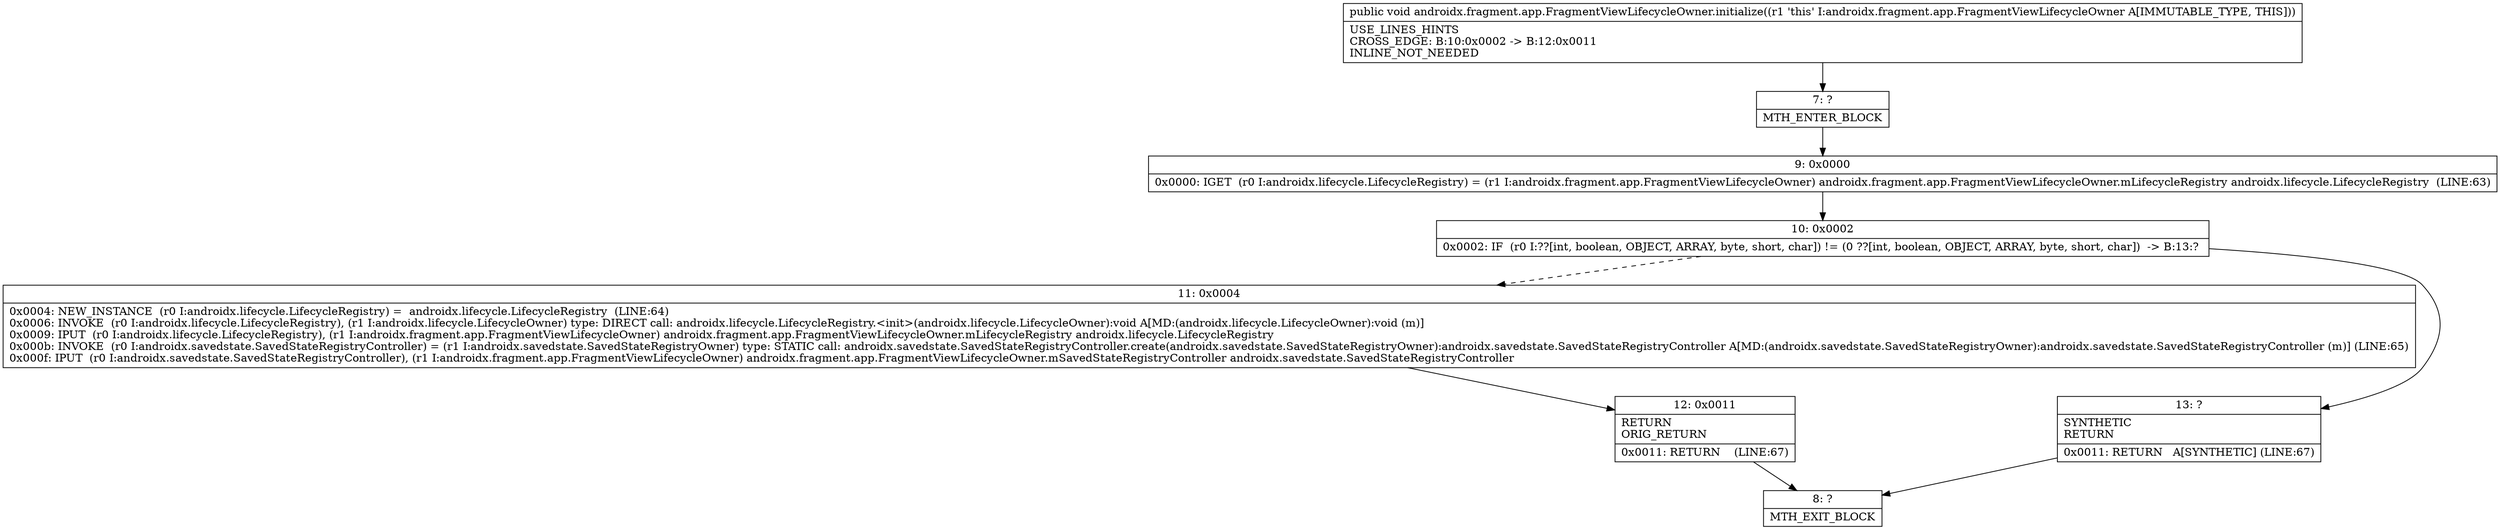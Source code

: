 digraph "CFG forandroidx.fragment.app.FragmentViewLifecycleOwner.initialize()V" {
Node_7 [shape=record,label="{7\:\ ?|MTH_ENTER_BLOCK\l}"];
Node_9 [shape=record,label="{9\:\ 0x0000|0x0000: IGET  (r0 I:androidx.lifecycle.LifecycleRegistry) = (r1 I:androidx.fragment.app.FragmentViewLifecycleOwner) androidx.fragment.app.FragmentViewLifecycleOwner.mLifecycleRegistry androidx.lifecycle.LifecycleRegistry  (LINE:63)\l}"];
Node_10 [shape=record,label="{10\:\ 0x0002|0x0002: IF  (r0 I:??[int, boolean, OBJECT, ARRAY, byte, short, char]) != (0 ??[int, boolean, OBJECT, ARRAY, byte, short, char])  \-\> B:13:? \l}"];
Node_11 [shape=record,label="{11\:\ 0x0004|0x0004: NEW_INSTANCE  (r0 I:androidx.lifecycle.LifecycleRegistry) =  androidx.lifecycle.LifecycleRegistry  (LINE:64)\l0x0006: INVOKE  (r0 I:androidx.lifecycle.LifecycleRegistry), (r1 I:androidx.lifecycle.LifecycleOwner) type: DIRECT call: androidx.lifecycle.LifecycleRegistry.\<init\>(androidx.lifecycle.LifecycleOwner):void A[MD:(androidx.lifecycle.LifecycleOwner):void (m)]\l0x0009: IPUT  (r0 I:androidx.lifecycle.LifecycleRegistry), (r1 I:androidx.fragment.app.FragmentViewLifecycleOwner) androidx.fragment.app.FragmentViewLifecycleOwner.mLifecycleRegistry androidx.lifecycle.LifecycleRegistry \l0x000b: INVOKE  (r0 I:androidx.savedstate.SavedStateRegistryController) = (r1 I:androidx.savedstate.SavedStateRegistryOwner) type: STATIC call: androidx.savedstate.SavedStateRegistryController.create(androidx.savedstate.SavedStateRegistryOwner):androidx.savedstate.SavedStateRegistryController A[MD:(androidx.savedstate.SavedStateRegistryOwner):androidx.savedstate.SavedStateRegistryController (m)] (LINE:65)\l0x000f: IPUT  (r0 I:androidx.savedstate.SavedStateRegistryController), (r1 I:androidx.fragment.app.FragmentViewLifecycleOwner) androidx.fragment.app.FragmentViewLifecycleOwner.mSavedStateRegistryController androidx.savedstate.SavedStateRegistryController \l}"];
Node_12 [shape=record,label="{12\:\ 0x0011|RETURN\lORIG_RETURN\l|0x0011: RETURN    (LINE:67)\l}"];
Node_8 [shape=record,label="{8\:\ ?|MTH_EXIT_BLOCK\l}"];
Node_13 [shape=record,label="{13\:\ ?|SYNTHETIC\lRETURN\l|0x0011: RETURN   A[SYNTHETIC] (LINE:67)\l}"];
MethodNode[shape=record,label="{public void androidx.fragment.app.FragmentViewLifecycleOwner.initialize((r1 'this' I:androidx.fragment.app.FragmentViewLifecycleOwner A[IMMUTABLE_TYPE, THIS]))  | USE_LINES_HINTS\lCROSS_EDGE: B:10:0x0002 \-\> B:12:0x0011\lINLINE_NOT_NEEDED\l}"];
MethodNode -> Node_7;Node_7 -> Node_9;
Node_9 -> Node_10;
Node_10 -> Node_11[style=dashed];
Node_10 -> Node_13;
Node_11 -> Node_12;
Node_12 -> Node_8;
Node_13 -> Node_8;
}

